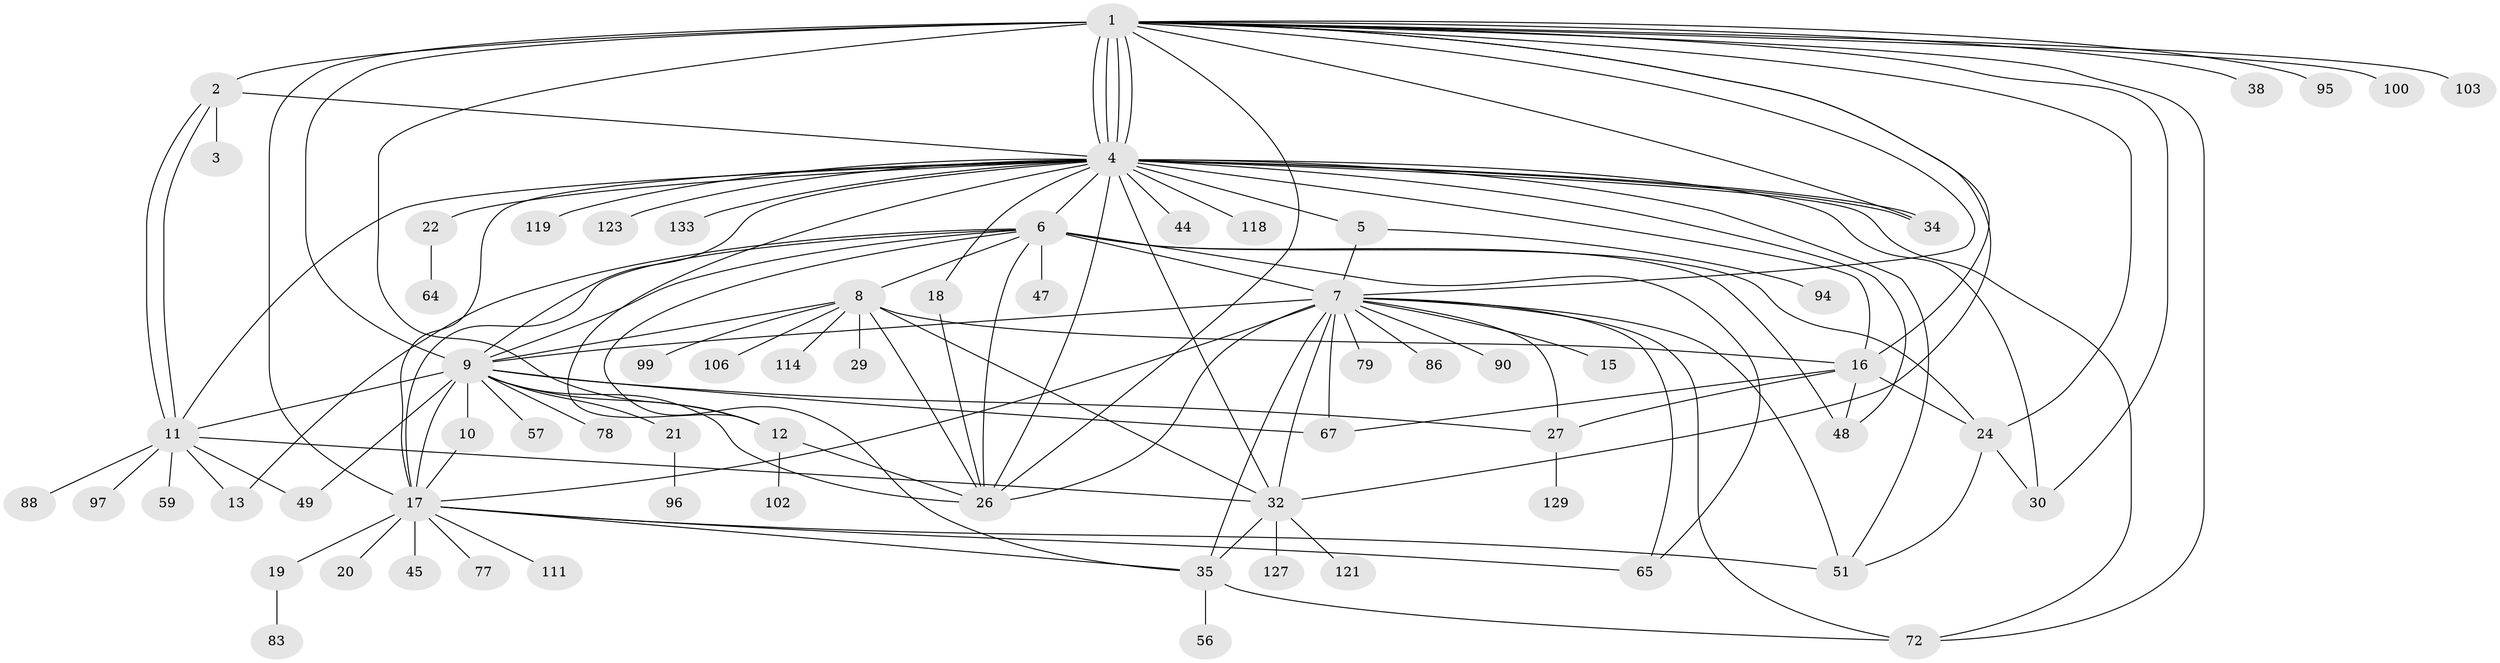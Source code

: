 // original degree distribution, {27: 0.0072992700729927005, 5: 0.08759124087591241, 2: 0.17518248175182483, 31: 0.0072992700729927005, 3: 0.11678832116788321, 13: 0.014598540145985401, 10: 0.014598540145985401, 9: 0.0072992700729927005, 17: 0.0072992700729927005, 6: 0.043795620437956206, 1: 0.4233576642335766, 4: 0.08759124087591241, 12: 0.0072992700729927005}
// Generated by graph-tools (version 1.1) at 2025/18/03/04/25 18:18:17]
// undirected, 68 vertices, 125 edges
graph export_dot {
graph [start="1"]
  node [color=gray90,style=filled];
  1;
  2;
  3 [super="+62"];
  4 [super="+84+43"];
  5;
  6 [super="+61+75+93"];
  7 [super="+37+52+60+55"];
  8;
  9 [super="+130+42+14+81+23+46"];
  10 [super="+80"];
  11;
  12 [super="+28"];
  13;
  15;
  16 [super="+25"];
  17 [super="+40+91+39"];
  18;
  19;
  20 [super="+58"];
  21;
  22;
  24 [super="+33+85"];
  26 [super="+31"];
  27;
  29;
  30 [super="+117+126+128"];
  32 [super="+73+105+36+54"];
  34 [super="+41"];
  35 [super="+53+69"];
  38;
  44;
  45 [super="+50"];
  47;
  48 [super="+135+89"];
  49;
  51;
  56 [super="+70"];
  57;
  59;
  64;
  65;
  67 [super="+82"];
  72 [super="+110"];
  77;
  78;
  79;
  83;
  86;
  88;
  90;
  94;
  95;
  96;
  97;
  99;
  100;
  102;
  103;
  106;
  111;
  114;
  118;
  119;
  121;
  123 [super="+136"];
  127;
  129;
  133;
  1 -- 2;
  1 -- 4 [weight=4];
  1 -- 4;
  1 -- 4;
  1 -- 4;
  1 -- 9 [weight=2];
  1 -- 12;
  1 -- 16;
  1 -- 17 [weight=3];
  1 -- 26;
  1 -- 30;
  1 -- 34;
  1 -- 38;
  1 -- 72;
  1 -- 95;
  1 -- 100;
  1 -- 103;
  1 -- 7 [weight=2];
  1 -- 24;
  1 -- 32;
  2 -- 3;
  2 -- 4;
  2 -- 11;
  2 -- 11;
  4 -- 5;
  4 -- 6 [weight=4];
  4 -- 11;
  4 -- 12;
  4 -- 17 [weight=2];
  4 -- 18;
  4 -- 22;
  4 -- 34;
  4 -- 34;
  4 -- 44;
  4 -- 51;
  4 -- 72;
  4 -- 118;
  4 -- 123;
  4 -- 133;
  4 -- 16;
  4 -- 119;
  4 -- 9 [weight=2];
  4 -- 30;
  4 -- 26;
  4 -- 48;
  4 -- 32;
  5 -- 7;
  5 -- 94;
  6 -- 7 [weight=2];
  6 -- 8;
  6 -- 9;
  6 -- 24 [weight=2];
  6 -- 47;
  6 -- 65;
  6 -- 35;
  6 -- 48 [weight=2];
  6 -- 13;
  6 -- 26;
  6 -- 17;
  7 -- 15;
  7 -- 27;
  7 -- 67;
  7 -- 72;
  7 -- 9;
  7 -- 79;
  7 -- 51;
  7 -- 90;
  7 -- 32 [weight=3];
  7 -- 35;
  7 -- 17;
  7 -- 65;
  7 -- 86;
  7 -- 26 [weight=2];
  8 -- 16;
  8 -- 29;
  8 -- 99;
  8 -- 106;
  8 -- 114;
  8 -- 32;
  8 -- 26;
  8 -- 9;
  9 -- 10;
  9 -- 11;
  9 -- 17 [weight=3];
  9 -- 27;
  9 -- 57;
  9 -- 67;
  9 -- 26;
  9 -- 21;
  9 -- 78;
  9 -- 12;
  9 -- 49;
  10 -- 17;
  11 -- 13;
  11 -- 32;
  11 -- 49;
  11 -- 59;
  11 -- 88;
  11 -- 97;
  12 -- 26;
  12 -- 102;
  16 -- 27;
  16 -- 48;
  16 -- 67;
  16 -- 24;
  17 -- 19;
  17 -- 20;
  17 -- 35;
  17 -- 45;
  17 -- 111;
  17 -- 65;
  17 -- 51;
  17 -- 77;
  18 -- 26;
  19 -- 83;
  21 -- 96;
  22 -- 64;
  24 -- 30;
  24 -- 51;
  27 -- 129;
  32 -- 35;
  32 -- 121;
  32 -- 127;
  35 -- 72;
  35 -- 56;
}
